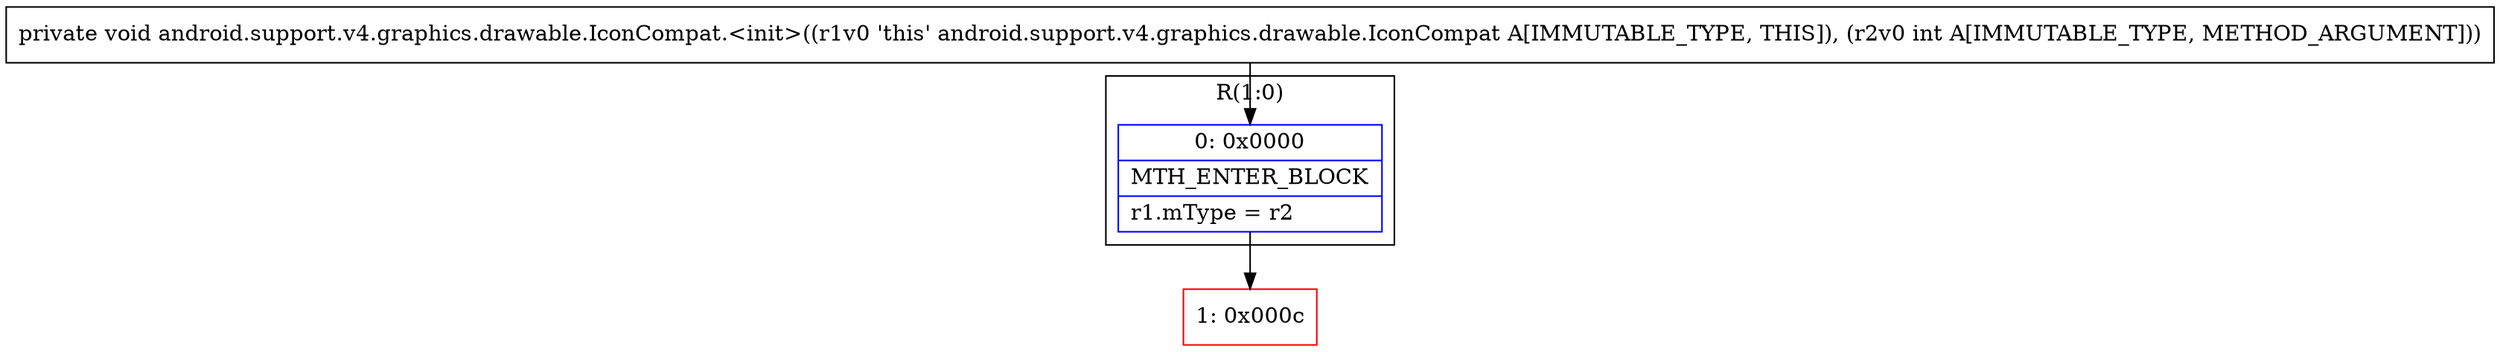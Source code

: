 digraph "CFG forandroid.support.v4.graphics.drawable.IconCompat.\<init\>(I)V" {
subgraph cluster_Region_717371313 {
label = "R(1:0)";
node [shape=record,color=blue];
Node_0 [shape=record,label="{0\:\ 0x0000|MTH_ENTER_BLOCK\l|r1.mType = r2\l}"];
}
Node_1 [shape=record,color=red,label="{1\:\ 0x000c}"];
MethodNode[shape=record,label="{private void android.support.v4.graphics.drawable.IconCompat.\<init\>((r1v0 'this' android.support.v4.graphics.drawable.IconCompat A[IMMUTABLE_TYPE, THIS]), (r2v0 int A[IMMUTABLE_TYPE, METHOD_ARGUMENT])) }"];
MethodNode -> Node_0;
Node_0 -> Node_1;
}

